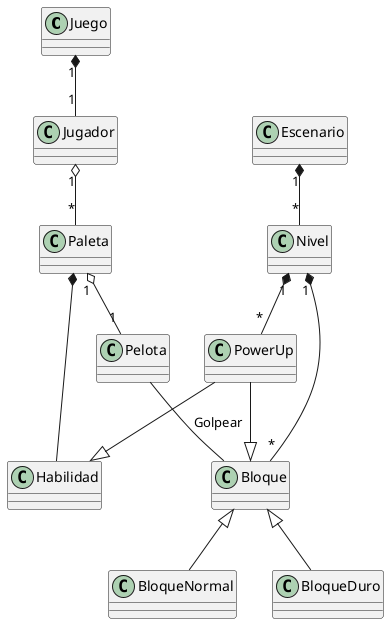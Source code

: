 @startuml Arkanoid

class Juego
Class Jugador

class Habilidad
class Paleta
class Pelota

class Bloque
class BloqueNormal
class BloqueDuro

class Nivel
class Escenario
class PowerUp

Juego "1" *-- "1" Jugador
Jugador "1" o-- "*" Paleta
Paleta "1" o-- "1" Pelota

Paleta *-- Habilidad
Pelota -- Bloque : "Golpear"

Bloque <|-- BloqueNormal
Bloque <|-- BloqueDuro

Escenario "1" *-- "*" Nivel
Nivel "1" *-- "*" Bloque
Nivel "1" *-- "*" PowerUp

PowerUp --|> Bloque
PowerUp --|> Habilidad

@enduml
